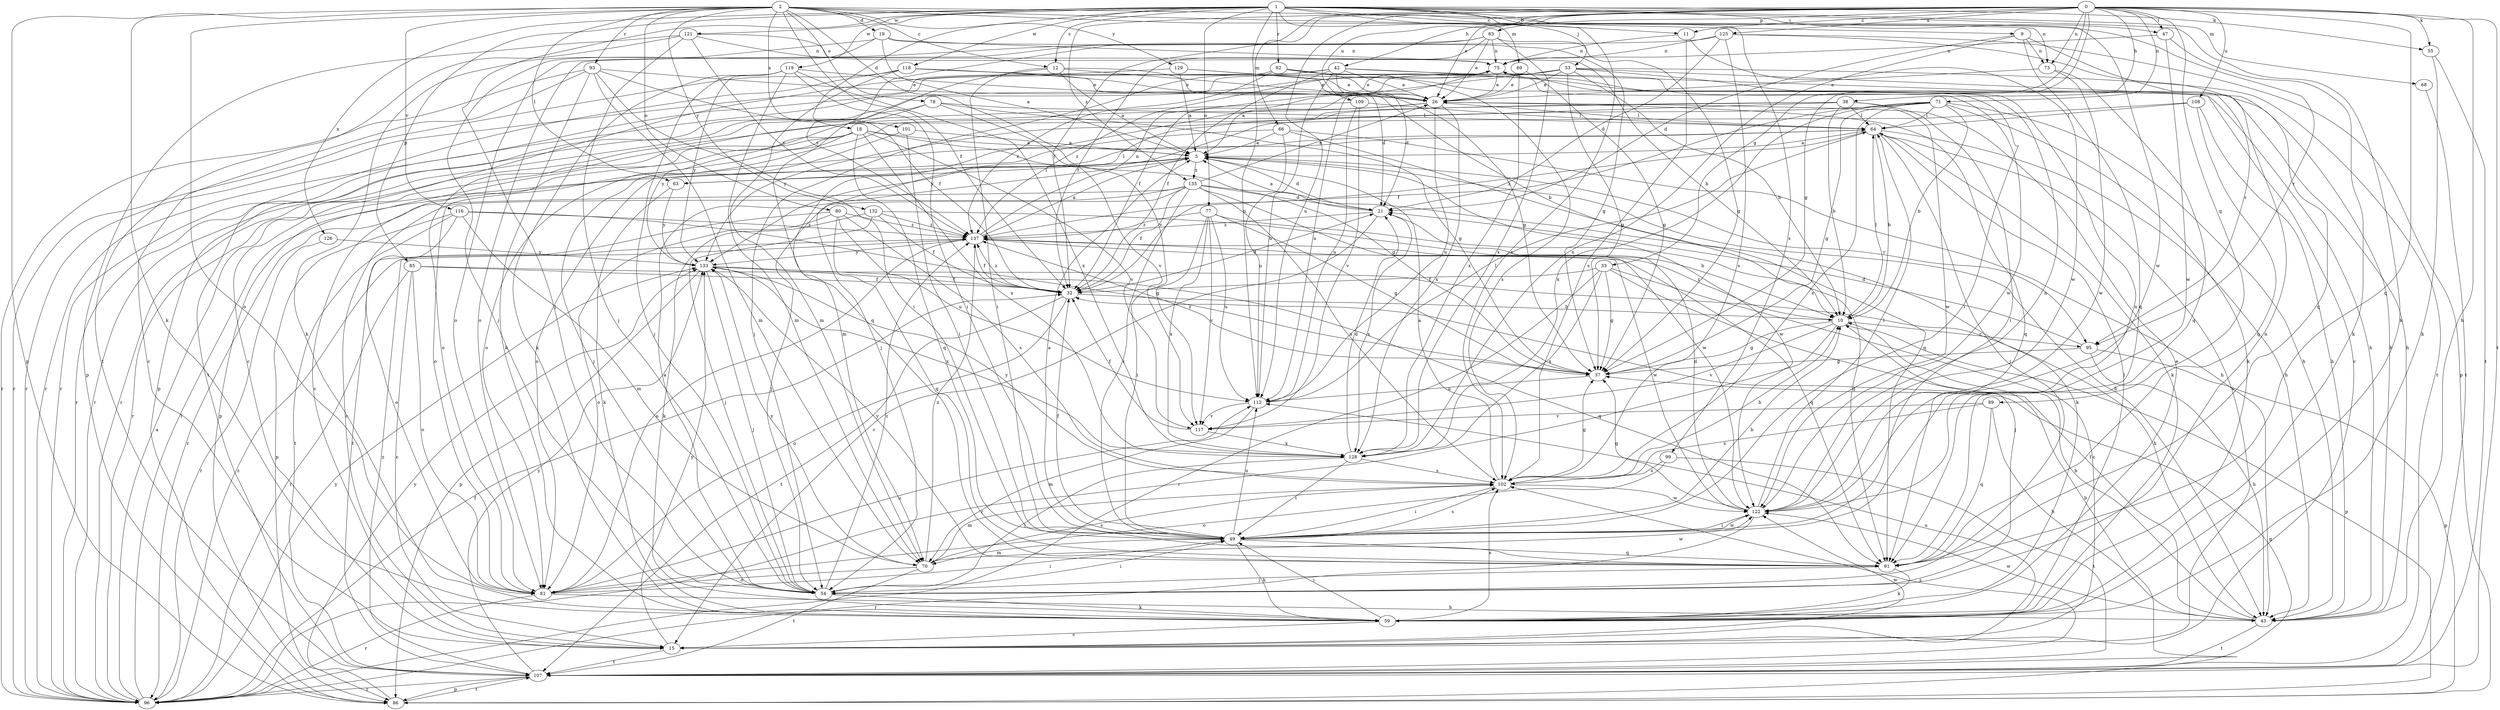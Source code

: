 strict digraph  {
0;
1;
2;
5;
9;
10;
11;
12;
15;
18;
19;
21;
26;
32;
33;
37;
38;
42;
43;
47;
49;
53;
54;
55;
59;
63;
64;
66;
68;
69;
70;
71;
73;
75;
77;
78;
80;
81;
83;
85;
86;
89;
91;
92;
93;
95;
96;
99;
101;
102;
107;
108;
109;
112;
116;
117;
118;
119;
121;
122;
125;
126;
128;
129;
132;
133;
135;
137;
0 -> 11  [label=c];
0 -> 26  [label=e];
0 -> 32  [label=f];
0 -> 33  [label=g];
0 -> 37  [label=g];
0 -> 38  [label=h];
0 -> 42  [label=h];
0 -> 43  [label=h];
0 -> 47  [label=i];
0 -> 55  [label=k];
0 -> 66  [label=m];
0 -> 71  [label=n];
0 -> 73  [label=n];
0 -> 83  [label=p];
0 -> 89  [label=q];
0 -> 91  [label=q];
0 -> 107  [label=t];
0 -> 108  [label=u];
0 -> 109  [label=u];
0 -> 112  [label=u];
0 -> 125  [label=x];
0 -> 135  [label=z];
1 -> 9  [label=b];
1 -> 11  [label=c];
1 -> 12  [label=c];
1 -> 18  [label=d];
1 -> 47  [label=i];
1 -> 53  [label=j];
1 -> 54  [label=j];
1 -> 55  [label=k];
1 -> 59  [label=k];
1 -> 68  [label=m];
1 -> 69  [label=m];
1 -> 77  [label=o];
1 -> 85  [label=p];
1 -> 92  [label=r];
1 -> 99  [label=s];
1 -> 112  [label=u];
1 -> 118  [label=w];
1 -> 119  [label=w];
1 -> 121  [label=w];
1 -> 122  [label=w];
1 -> 126  [label=x];
2 -> 12  [label=c];
2 -> 19  [label=d];
2 -> 32  [label=f];
2 -> 59  [label=k];
2 -> 63  [label=l];
2 -> 73  [label=n];
2 -> 78  [label=o];
2 -> 80  [label=o];
2 -> 81  [label=o];
2 -> 86  [label=p];
2 -> 93  [label=r];
2 -> 95  [label=r];
2 -> 101  [label=s];
2 -> 102  [label=s];
2 -> 116  [label=v];
2 -> 117  [label=v];
2 -> 129  [label=y];
2 -> 132  [label=y];
5 -> 21  [label=d];
5 -> 43  [label=h];
5 -> 63  [label=l];
5 -> 95  [label=r];
5 -> 122  [label=w];
5 -> 135  [label=z];
9 -> 21  [label=d];
9 -> 73  [label=n];
9 -> 91  [label=q];
9 -> 95  [label=r];
9 -> 128  [label=x];
10 -> 37  [label=g];
10 -> 64  [label=l];
10 -> 86  [label=p];
10 -> 95  [label=r];
10 -> 96  [label=r];
10 -> 117  [label=v];
10 -> 137  [label=z];
11 -> 75  [label=n];
11 -> 102  [label=s];
11 -> 122  [label=w];
12 -> 5  [label=a];
12 -> 10  [label=b];
12 -> 26  [label=e];
12 -> 49  [label=i];
12 -> 91  [label=q];
15 -> 107  [label=t];
15 -> 112  [label=u];
15 -> 122  [label=w];
15 -> 133  [label=y];
18 -> 5  [label=a];
18 -> 15  [label=c];
18 -> 37  [label=g];
18 -> 81  [label=o];
18 -> 86  [label=p];
18 -> 91  [label=q];
18 -> 96  [label=r];
18 -> 117  [label=v];
18 -> 128  [label=x];
19 -> 5  [label=a];
19 -> 37  [label=g];
19 -> 54  [label=j];
19 -> 59  [label=k];
19 -> 75  [label=n];
21 -> 5  [label=a];
21 -> 15  [label=c];
21 -> 128  [label=x];
21 -> 137  [label=z];
26 -> 64  [label=l];
26 -> 70  [label=m];
26 -> 81  [label=o];
26 -> 91  [label=q];
26 -> 112  [label=u];
26 -> 128  [label=x];
32 -> 10  [label=b];
32 -> 21  [label=d];
32 -> 81  [label=o];
32 -> 107  [label=t];
32 -> 137  [label=z];
33 -> 15  [label=c];
33 -> 32  [label=f];
33 -> 37  [label=g];
33 -> 54  [label=j];
33 -> 96  [label=r];
33 -> 128  [label=x];
37 -> 112  [label=u];
37 -> 137  [label=z];
38 -> 10  [label=b];
38 -> 49  [label=i];
38 -> 54  [label=j];
38 -> 64  [label=l];
38 -> 96  [label=r];
38 -> 122  [label=w];
38 -> 133  [label=y];
42 -> 15  [label=c];
42 -> 21  [label=d];
42 -> 26  [label=e];
42 -> 32  [label=f];
42 -> 43  [label=h];
42 -> 54  [label=j];
42 -> 96  [label=r];
42 -> 112  [label=u];
43 -> 10  [label=b];
43 -> 32  [label=f];
43 -> 107  [label=t];
43 -> 122  [label=w];
47 -> 59  [label=k];
47 -> 75  [label=n];
47 -> 122  [label=w];
49 -> 5  [label=a];
49 -> 10  [label=b];
49 -> 32  [label=f];
49 -> 59  [label=k];
49 -> 70  [label=m];
49 -> 75  [label=n];
49 -> 91  [label=q];
49 -> 102  [label=s];
49 -> 112  [label=u];
49 -> 122  [label=w];
53 -> 5  [label=a];
53 -> 10  [label=b];
53 -> 26  [label=e];
53 -> 32  [label=f];
53 -> 37  [label=g];
53 -> 43  [label=h];
53 -> 49  [label=i];
53 -> 86  [label=p];
53 -> 96  [label=r];
53 -> 107  [label=t];
54 -> 5  [label=a];
54 -> 49  [label=i];
54 -> 59  [label=k];
54 -> 75  [label=n];
54 -> 137  [label=z];
55 -> 59  [label=k];
55 -> 107  [label=t];
59 -> 15  [label=c];
59 -> 26  [label=e];
59 -> 49  [label=i];
59 -> 64  [label=l];
59 -> 102  [label=s];
63 -> 59  [label=k];
63 -> 64  [label=l];
63 -> 133  [label=y];
64 -> 5  [label=a];
64 -> 10  [label=b];
64 -> 15  [label=c];
64 -> 43  [label=h];
64 -> 54  [label=j];
64 -> 59  [label=k];
64 -> 137  [label=z];
66 -> 5  [label=a];
66 -> 43  [label=h];
66 -> 81  [label=o];
66 -> 91  [label=q];
66 -> 112  [label=u];
68 -> 107  [label=t];
69 -> 26  [label=e];
69 -> 37  [label=g];
69 -> 128  [label=x];
70 -> 81  [label=o];
70 -> 102  [label=s];
70 -> 107  [label=t];
70 -> 122  [label=w];
70 -> 133  [label=y];
70 -> 137  [label=z];
71 -> 10  [label=b];
71 -> 32  [label=f];
71 -> 37  [label=g];
71 -> 43  [label=h];
71 -> 59  [label=k];
71 -> 64  [label=l];
71 -> 81  [label=o];
71 -> 102  [label=s];
71 -> 128  [label=x];
73 -> 26  [label=e];
73 -> 91  [label=q];
73 -> 122  [label=w];
75 -> 26  [label=e];
75 -> 112  [label=u];
75 -> 137  [label=z];
77 -> 37  [label=g];
77 -> 49  [label=i];
77 -> 91  [label=q];
77 -> 112  [label=u];
77 -> 117  [label=v];
77 -> 128  [label=x];
77 -> 137  [label=z];
78 -> 37  [label=g];
78 -> 64  [label=l];
78 -> 96  [label=r];
78 -> 117  [label=v];
78 -> 133  [label=y];
80 -> 81  [label=o];
80 -> 91  [label=q];
80 -> 102  [label=s];
80 -> 107  [label=t];
80 -> 112  [label=u];
80 -> 137  [label=z];
81 -> 43  [label=h];
81 -> 49  [label=i];
81 -> 96  [label=r];
81 -> 112  [label=u];
83 -> 26  [label=e];
83 -> 32  [label=f];
83 -> 37  [label=g];
83 -> 75  [label=n];
83 -> 81  [label=o];
83 -> 128  [label=x];
83 -> 137  [label=z];
85 -> 15  [label=c];
85 -> 32  [label=f];
85 -> 43  [label=h];
85 -> 81  [label=o];
85 -> 96  [label=r];
86 -> 37  [label=g];
86 -> 107  [label=t];
86 -> 133  [label=y];
89 -> 43  [label=h];
89 -> 91  [label=q];
89 -> 102  [label=s];
89 -> 117  [label=v];
91 -> 54  [label=j];
91 -> 59  [label=k];
91 -> 133  [label=y];
92 -> 26  [label=e];
92 -> 96  [label=r];
92 -> 102  [label=s];
92 -> 122  [label=w];
92 -> 137  [label=z];
93 -> 15  [label=c];
93 -> 26  [label=e];
93 -> 32  [label=f];
93 -> 49  [label=i];
93 -> 59  [label=k];
93 -> 70  [label=m];
93 -> 96  [label=r];
95 -> 21  [label=d];
95 -> 37  [label=g];
95 -> 43  [label=h];
95 -> 86  [label=p];
96 -> 5  [label=a];
96 -> 32  [label=f];
96 -> 64  [label=l];
96 -> 133  [label=y];
96 -> 137  [label=z];
99 -> 81  [label=o];
99 -> 102  [label=s];
99 -> 107  [label=t];
101 -> 5  [label=a];
101 -> 49  [label=i];
101 -> 54  [label=j];
102 -> 5  [label=a];
102 -> 10  [label=b];
102 -> 37  [label=g];
102 -> 49  [label=i];
102 -> 70  [label=m];
102 -> 122  [label=w];
102 -> 133  [label=y];
107 -> 10  [label=b];
107 -> 86  [label=p];
107 -> 96  [label=r];
107 -> 102  [label=s];
107 -> 133  [label=y];
107 -> 137  [label=z];
108 -> 43  [label=h];
108 -> 64  [label=l];
108 -> 91  [label=q];
108 -> 133  [label=y];
109 -> 64  [label=l];
109 -> 96  [label=r];
109 -> 112  [label=u];
109 -> 117  [label=v];
112 -> 64  [label=l];
112 -> 70  [label=m];
112 -> 117  [label=v];
116 -> 37  [label=g];
116 -> 70  [label=m];
116 -> 81  [label=o];
116 -> 86  [label=p];
116 -> 107  [label=t];
116 -> 137  [label=z];
117 -> 32  [label=f];
117 -> 128  [label=x];
118 -> 21  [label=d];
118 -> 26  [label=e];
118 -> 43  [label=h];
118 -> 70  [label=m];
118 -> 96  [label=r];
118 -> 107  [label=t];
119 -> 26  [label=e];
119 -> 49  [label=i];
119 -> 54  [label=j];
119 -> 59  [label=k];
119 -> 70  [label=m];
119 -> 128  [label=x];
119 -> 133  [label=y];
121 -> 10  [label=b];
121 -> 54  [label=j];
121 -> 75  [label=n];
121 -> 86  [label=p];
121 -> 107  [label=t];
121 -> 137  [label=z];
122 -> 21  [label=d];
122 -> 37  [label=g];
122 -> 49  [label=i];
122 -> 64  [label=l];
122 -> 75  [label=n];
122 -> 96  [label=r];
125 -> 21  [label=d];
125 -> 75  [label=n];
125 -> 81  [label=o];
125 -> 86  [label=p];
125 -> 91  [label=q];
125 -> 102  [label=s];
126 -> 96  [label=r];
126 -> 133  [label=y];
128 -> 21  [label=d];
128 -> 49  [label=i];
128 -> 54  [label=j];
128 -> 102  [label=s];
129 -> 5  [label=a];
129 -> 15  [label=c];
129 -> 26  [label=e];
129 -> 37  [label=g];
132 -> 10  [label=b];
132 -> 32  [label=f];
132 -> 54  [label=j];
132 -> 59  [label=k];
132 -> 137  [label=z];
133 -> 32  [label=f];
133 -> 54  [label=j];
133 -> 86  [label=p];
133 -> 91  [label=q];
133 -> 128  [label=x];
135 -> 15  [label=c];
135 -> 21  [label=d];
135 -> 26  [label=e];
135 -> 32  [label=f];
135 -> 49  [label=i];
135 -> 54  [label=j];
135 -> 59  [label=k];
135 -> 96  [label=r];
135 -> 102  [label=s];
135 -> 122  [label=w];
137 -> 5  [label=a];
137 -> 32  [label=f];
137 -> 75  [label=n];
137 -> 81  [label=o];
137 -> 91  [label=q];
137 -> 122  [label=w];
137 -> 133  [label=y];
}
